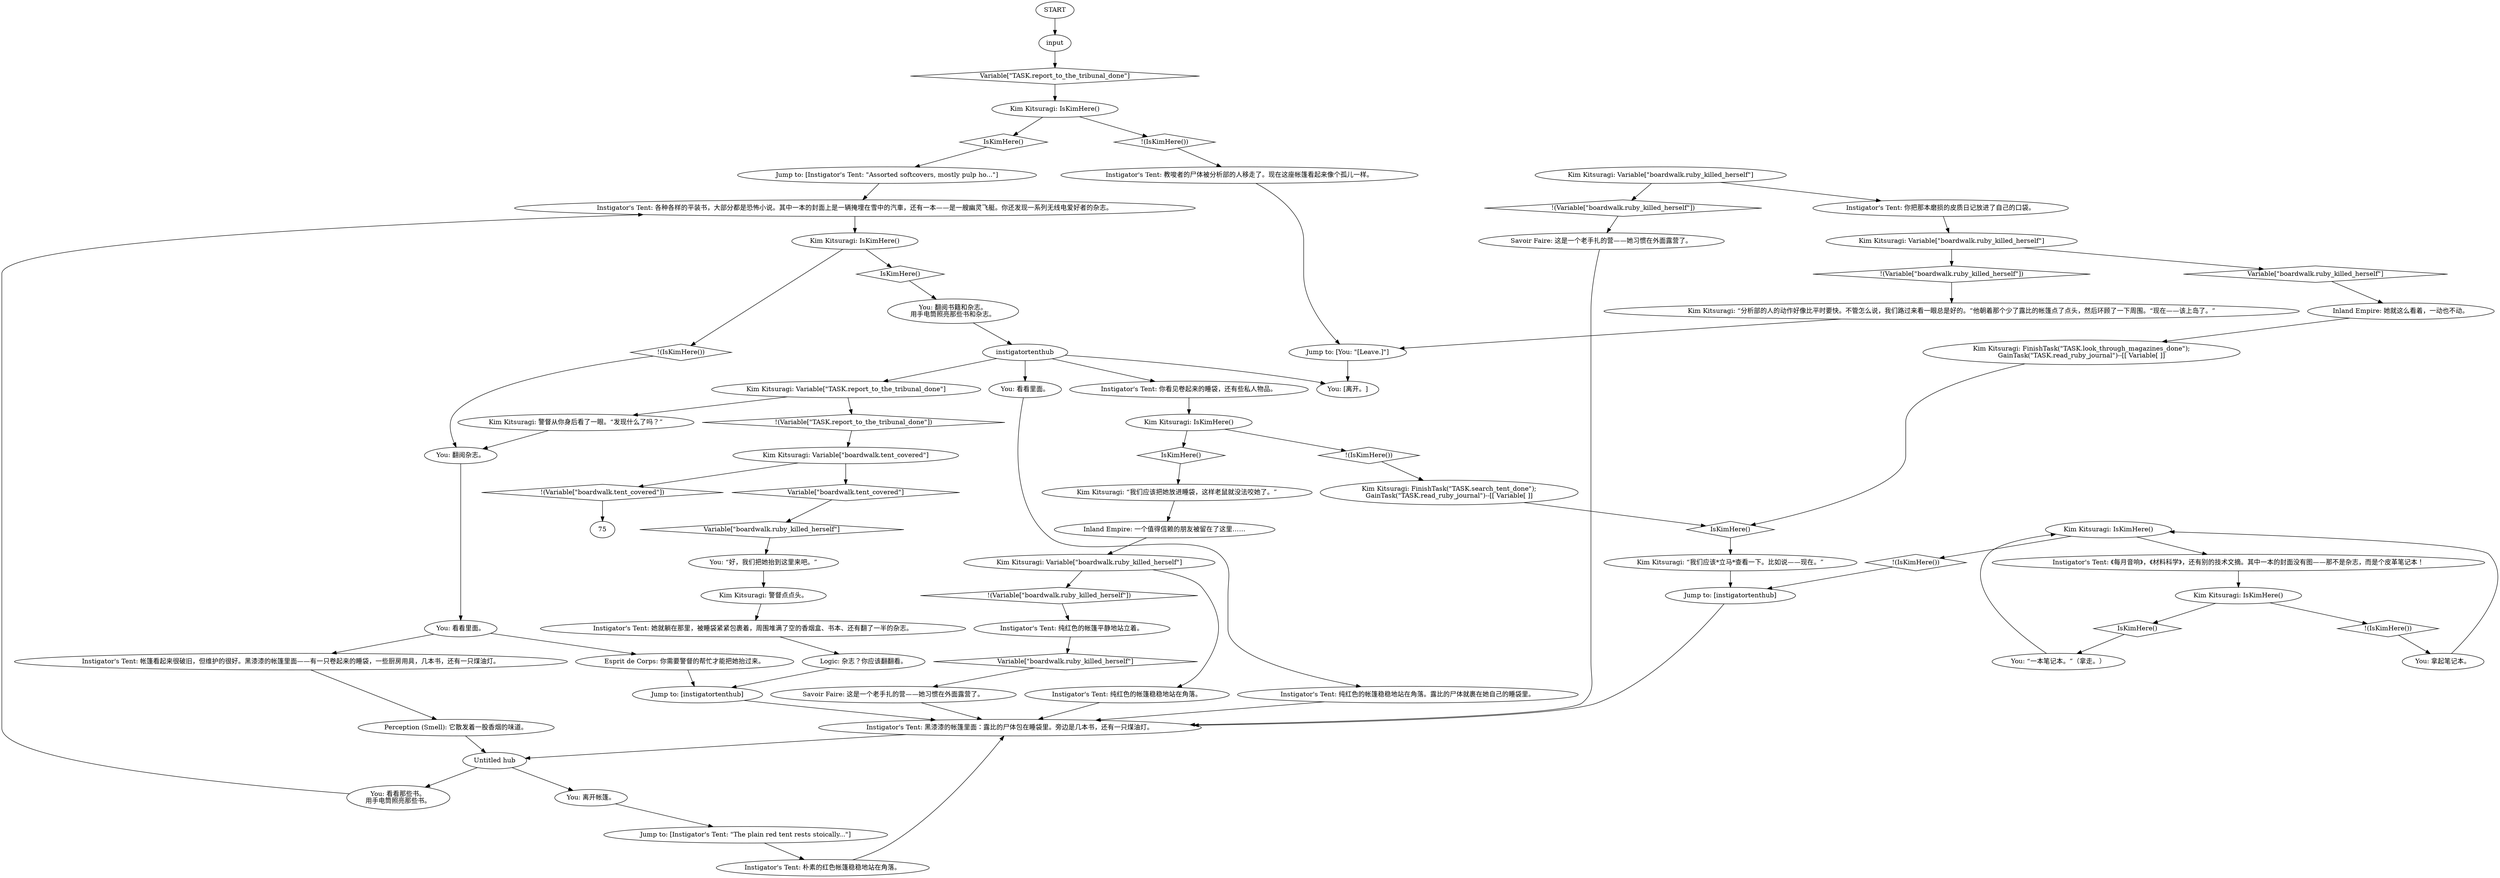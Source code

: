 # LAIR / INSTIGATORS TENT
# 1. Find Ruby's journal here.
#2. Use to stow away Ruby's body if she killed herself.
# ==================================================
digraph G {
	  0 [label="START"];
	  1 [label="input"];
	  2 [label="Kim Kitsuragi: Variable[\"boardwalk.tent_covered\"]"];
	  3 [label="Variable[\"boardwalk.tent_covered\"]", shape=diamond];
	  4 [label="!(Variable[\"boardwalk.tent_covered\"])", shape=diamond];
	  5 [label="Instigator's Tent: 各种各样的平装书，大部分都是恐怖小说。其中一本的封面上是一辆掩埋在雪中的汽車，还有一本——是一艘幽灵飞艇。你还发现一系列无线电爱好者的杂志。"];
	  6 [label="Savoir Faire: 这是一个老手扎的营——她习惯在外面露营了。"];
	  7 [label="Jump to: [instigatortenthub]"];
	  8 [label="You: “一本笔记本。”（拿走。）"];
	  9 [label="Instigator's Tent: 她就躺在那里，被睡袋紧紧包裹着，周围堆满了空的香烟盒、书本、还有翻了一半的杂志。"];
	  10 [label="Jump to: [You: \"[Leave.]\"]"];
	  11 [label="Inland Empire: 她就这么看着，一动也不动。"];
	  12 [label="Perception (Smell): 它散发着一股香烟的味道。"];
	  13 [label="Jump to: [Instigator's Tent: \"The plain red tent rests stoically...\"]"];
	  14 [label="Instigator's Tent: 帐篷看起来很破旧，但维护的很好。黑漆漆的帐篷里面——有一只卷起来的睡袋，一些厨房用具，几本书，还有一只煤油灯。"];
	  15 [label="Kim Kitsuragi: Variable[\"boardwalk.ruby_killed_herself\"]"];
	  16 [label="Variable[\"boardwalk.ruby_killed_herself\"]", shape=diamond];
	  17 [label="!(Variable[\"boardwalk.ruby_killed_herself\"])", shape=diamond];
	  18 [label="Jump to: [instigatortenthub]"];
	  19 [label="Instigator's Tent: 朴素的红色帐篷稳稳地站在角落。"];
	  20 [label="You: 看看那些书。\n用手电筒照亮那些书。"];
	  21 [label="Kim Kitsuragi: “我们应该把她放进睡袋，这样老鼠就没法咬她了。”"];
	  22 [label="Untitled hub"];
	  23 [label="Kim Kitsuragi: “我们应该*立马*查看一下。比如说——现在。”"];
	  24 [label="You: 看看里面。"];
	  25 [label="Kim Kitsuragi: 警督点点头。"];
	  26 [label="Kim Kitsuragi: IsKimHere()"];
	  27 [label="IsKimHere()", shape=diamond];
	  28 [label="!(IsKimHere())", shape=diamond];
	  29 [label="Kim Kitsuragi: IsKimHere()"];
	  30 [label="IsKimHere()", shape=diamond];
	  31 [label="!(IsKimHere())", shape=diamond];
	  32 [label="You: 拿起笔记本。"];
	  33 [label="Kim Kitsuragi: FinishTask(\"TASK.look_through_magazines_done\");
GainTask(\"TASK.read_ruby_journal\")--[[ Variable[ ]]"];
	  34 [label="Savoir Faire: 这是一个老手扎的营——她习惯在外面露营了。"];
	  35 [label="You: 翻阅杂志。"];
	  36 [label="You: [离开。]"];
	  37 [label="Instigator's Tent: 教唆者的尸体被分析部的人移走了。现在这座帐篷看起来像个孤儿一样。"];
	  38 [label="Logic: 杂志？你应该翻翻看。"];
	  39 [label="You: 离开帐篷。"];
	  40 [label="Kim Kitsuragi: IsKimHere()"];
	  41 [label="IsKimHere()", shape=diamond];
	  42 [label="!(IsKimHere())", shape=diamond];
	  43 [label="Kim Kitsuragi: IsKimHere()"];
	  44 [label="IsKimHere()", shape=diamond];
	  45 [label="!(IsKimHere())", shape=diamond];
	  46 [label="Kim Kitsuragi: Variable[\"boardwalk.ruby_killed_herself\"]"];
	  47 [label="Variable[\"boardwalk.ruby_killed_herself\"]", shape=diamond];
	  48 [label="!(Variable[\"boardwalk.ruby_killed_herself\"])", shape=diamond];
	  49 [label="Instigator's Tent: 你把那本磨损的皮质日记放进了自己的口袋。"];
	  50 [label="Kim Kitsuragi: IsKimHere()"];
	  51 [label="IsKimHere()", shape=diamond];
	  52 [label="!(IsKimHere())", shape=diamond];
	  53 [label="Instigator's Tent: 《每月音响》，《材料科学》，还有别的技术文摘。其中一本的封面没有图——那不是杂志，而是个皮革笔记本！"];
	  54 [label="You: 看看里面。"];
	  55 [label="Kim Kitsuragi: Variable[\"TASK.report_to_the_tribunal_done\"]"];
	  56 [label="Variable[\"TASK.report_to_the_tribunal_done\"]", shape=diamond];
	  57 [label="!(Variable[\"TASK.report_to_the_tribunal_done\"])", shape=diamond];
	  58 [label="Kim Kitsuragi: 警督从你身后看了一眼。“发现什么了吗？”"];
	  59 [label="You: 翻阅书籍和杂志。\n用手电筒照亮那些书和杂志。"];
	  60 [label="Instigator's Tent: 你看见卷起来的睡袋，还有些私人物品。"];
	  61 [label="Instigator's Tent: 纯红色的帐篷稳稳地站在角落。露比的尸体就裹在她自己的睡袋里。"];
	  62 [label="You: “好，我们把她抬到这里来吧。”"];
	  63 [label="Inland Empire: 一个值得信赖的朋友被留在了这里……"];
	  64 [label="Kim Kitsuragi: “分析部的人的动作好像比平时要快。不管怎么说，我们路过来看一眼总是好的。”他朝着那个少了露比的帐篷点了点头，然后环顾了一下周围。“现在——该上岛了。”"];
	  65 [label="Jump to: [Instigator's Tent: \"Assorted softcovers, mostly pulp ho...\"]"];
	  66 [label="instigatortenthub"];
	  67 [label="Instigator's Tent: 黑漆漆的帐篷里面：露比的尸体包在睡袋里。旁边是几本书，还有一只煤油灯。"];
	  68 [label="Esprit de Corps: 你需要警督的帮忙才能把她抬过来。"];
	  69 [label="Kim Kitsuragi: FinishTask(\"TASK.search_tent_done\");
GainTask(\"TASK.read_ruby_journal\")--[[ Variable[ ]]"];
	  70 [label="Kim Kitsuragi: Variable[\"boardwalk.ruby_killed_herself\"]"];
	  71 [label="Variable[\"boardwalk.ruby_killed_herself\"]", shape=diamond];
	  72 [label="!(Variable[\"boardwalk.ruby_killed_herself\"])", shape=diamond];
	  73 [label="Instigator's Tent: 纯红色的帐篷稳稳地站在角落。"];
	  74 [label="Instigator's Tent: 纯红色的帐篷平静地站立着。"];
	  0 -> 1
	  1 -> 56
	  2 -> 3
	  2 -> 4
	  3 -> 71
	  4 -> 75
	  5 -> 26
	  6 -> 67
	  7 -> 67
	  8 -> 50
	  9 -> 38
	  10 -> 36
	  11 -> 33
	  12 -> 22
	  13 -> 19
	  14 -> 12
	  15 -> 16
	  15 -> 17
	  16 -> 11
	  17 -> 64
	  18 -> 67
	  19 -> 67
	  20 -> 5
	  21 -> 63
	  22 -> 20
	  22 -> 39
	  23 -> 18
	  24 -> 61
	  25 -> 9
	  26 -> 27
	  26 -> 28
	  27 -> 59
	  28 -> 35
	  29 -> 30
	  29 -> 31
	  30 -> 21
	  31 -> 69
	  32 -> 50
	  33 -> 51
	  34 -> 67
	  35 -> 54
	  37 -> 10
	  38 -> 7
	  39 -> 13
	  40 -> 41
	  40 -> 42
	  41 -> 8
	  42 -> 32
	  43 -> 44
	  43 -> 45
	  44 -> 65
	  45 -> 37
	  46 -> 48
	  46 -> 49
	  47 -> 34
	  48 -> 6
	  49 -> 15
	  50 -> 52
	  50 -> 53
	  51 -> 23
	  52 -> 18
	  53 -> 40
	  54 -> 68
	  54 -> 14
	  55 -> 57
	  55 -> 58
	  56 -> 43
	  57 -> 2
	  58 -> 35
	  59 -> 66
	  60 -> 29
	  61 -> 67
	  62 -> 25
	  63 -> 70
	  64 -> 10
	  65 -> 5
	  66 -> 24
	  66 -> 60
	  66 -> 36
	  66 -> 55
	  67 -> 22
	  68 -> 7
	  69 -> 51
	  70 -> 72
	  70 -> 73
	  71 -> 62
	  72 -> 74
	  73 -> 67
	  74 -> 47
}

